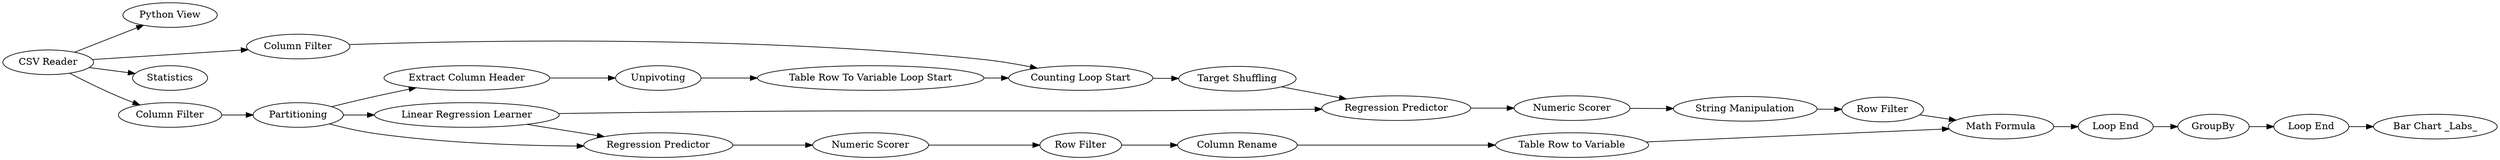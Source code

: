 digraph {
	6 -> 5
	5 -> 8
	20 -> 21
	21 -> 23
	8 -> 9
	23 -> 24
	12 -> 14
	19 -> 18
	27 -> 28
	1 -> 4
	1 -> 22
	5 -> 20
	18 -> 25
	26 -> 27
	17 -> 18
	1 -> 2
	25 -> 26
	9 -> 16
	6 -> 20
	24 -> 19
	6 -> 10
	15 -> 12
	13 -> 8
	1 -> 7
	14 -> 13
	10 -> 15
	22 -> 14
	7 -> 6
	16 -> 17
	27 [label="Loop End"]
	7 [label="Column Filter"]
	9 [label="Numeric Scorer"]
	18 [label="Math Formula"]
	21 [label="Numeric Scorer"]
	26 [label=GroupBy]
	8 [label="Regression Predictor"]
	17 [label="Row Filter"]
	19 [label="Table Row to Variable"]
	24 [label="Column Rename"]
	6 [label=Partitioning]
	15 [label=Unpivoting]
	25 [label="Loop End"]
	12 [label="Table Row To Variable Loop Start"]
	10 [label="Extract Column Header"]
	16 [label="String Manipulation"]
	1 [label="CSV Reader"]
	22 [label="Column Filter"]
	28 [label="Bar Chart _Labs_"]
	23 [label="Row Filter"]
	4 [label="Python View"]
	14 [label="Counting Loop Start"]
	5 [label="Linear Regression Learner"]
	20 [label="Regression Predictor"]
	13 [label="Target Shuffling"]
	2 [label=Statistics]
	rankdir=LR
}
